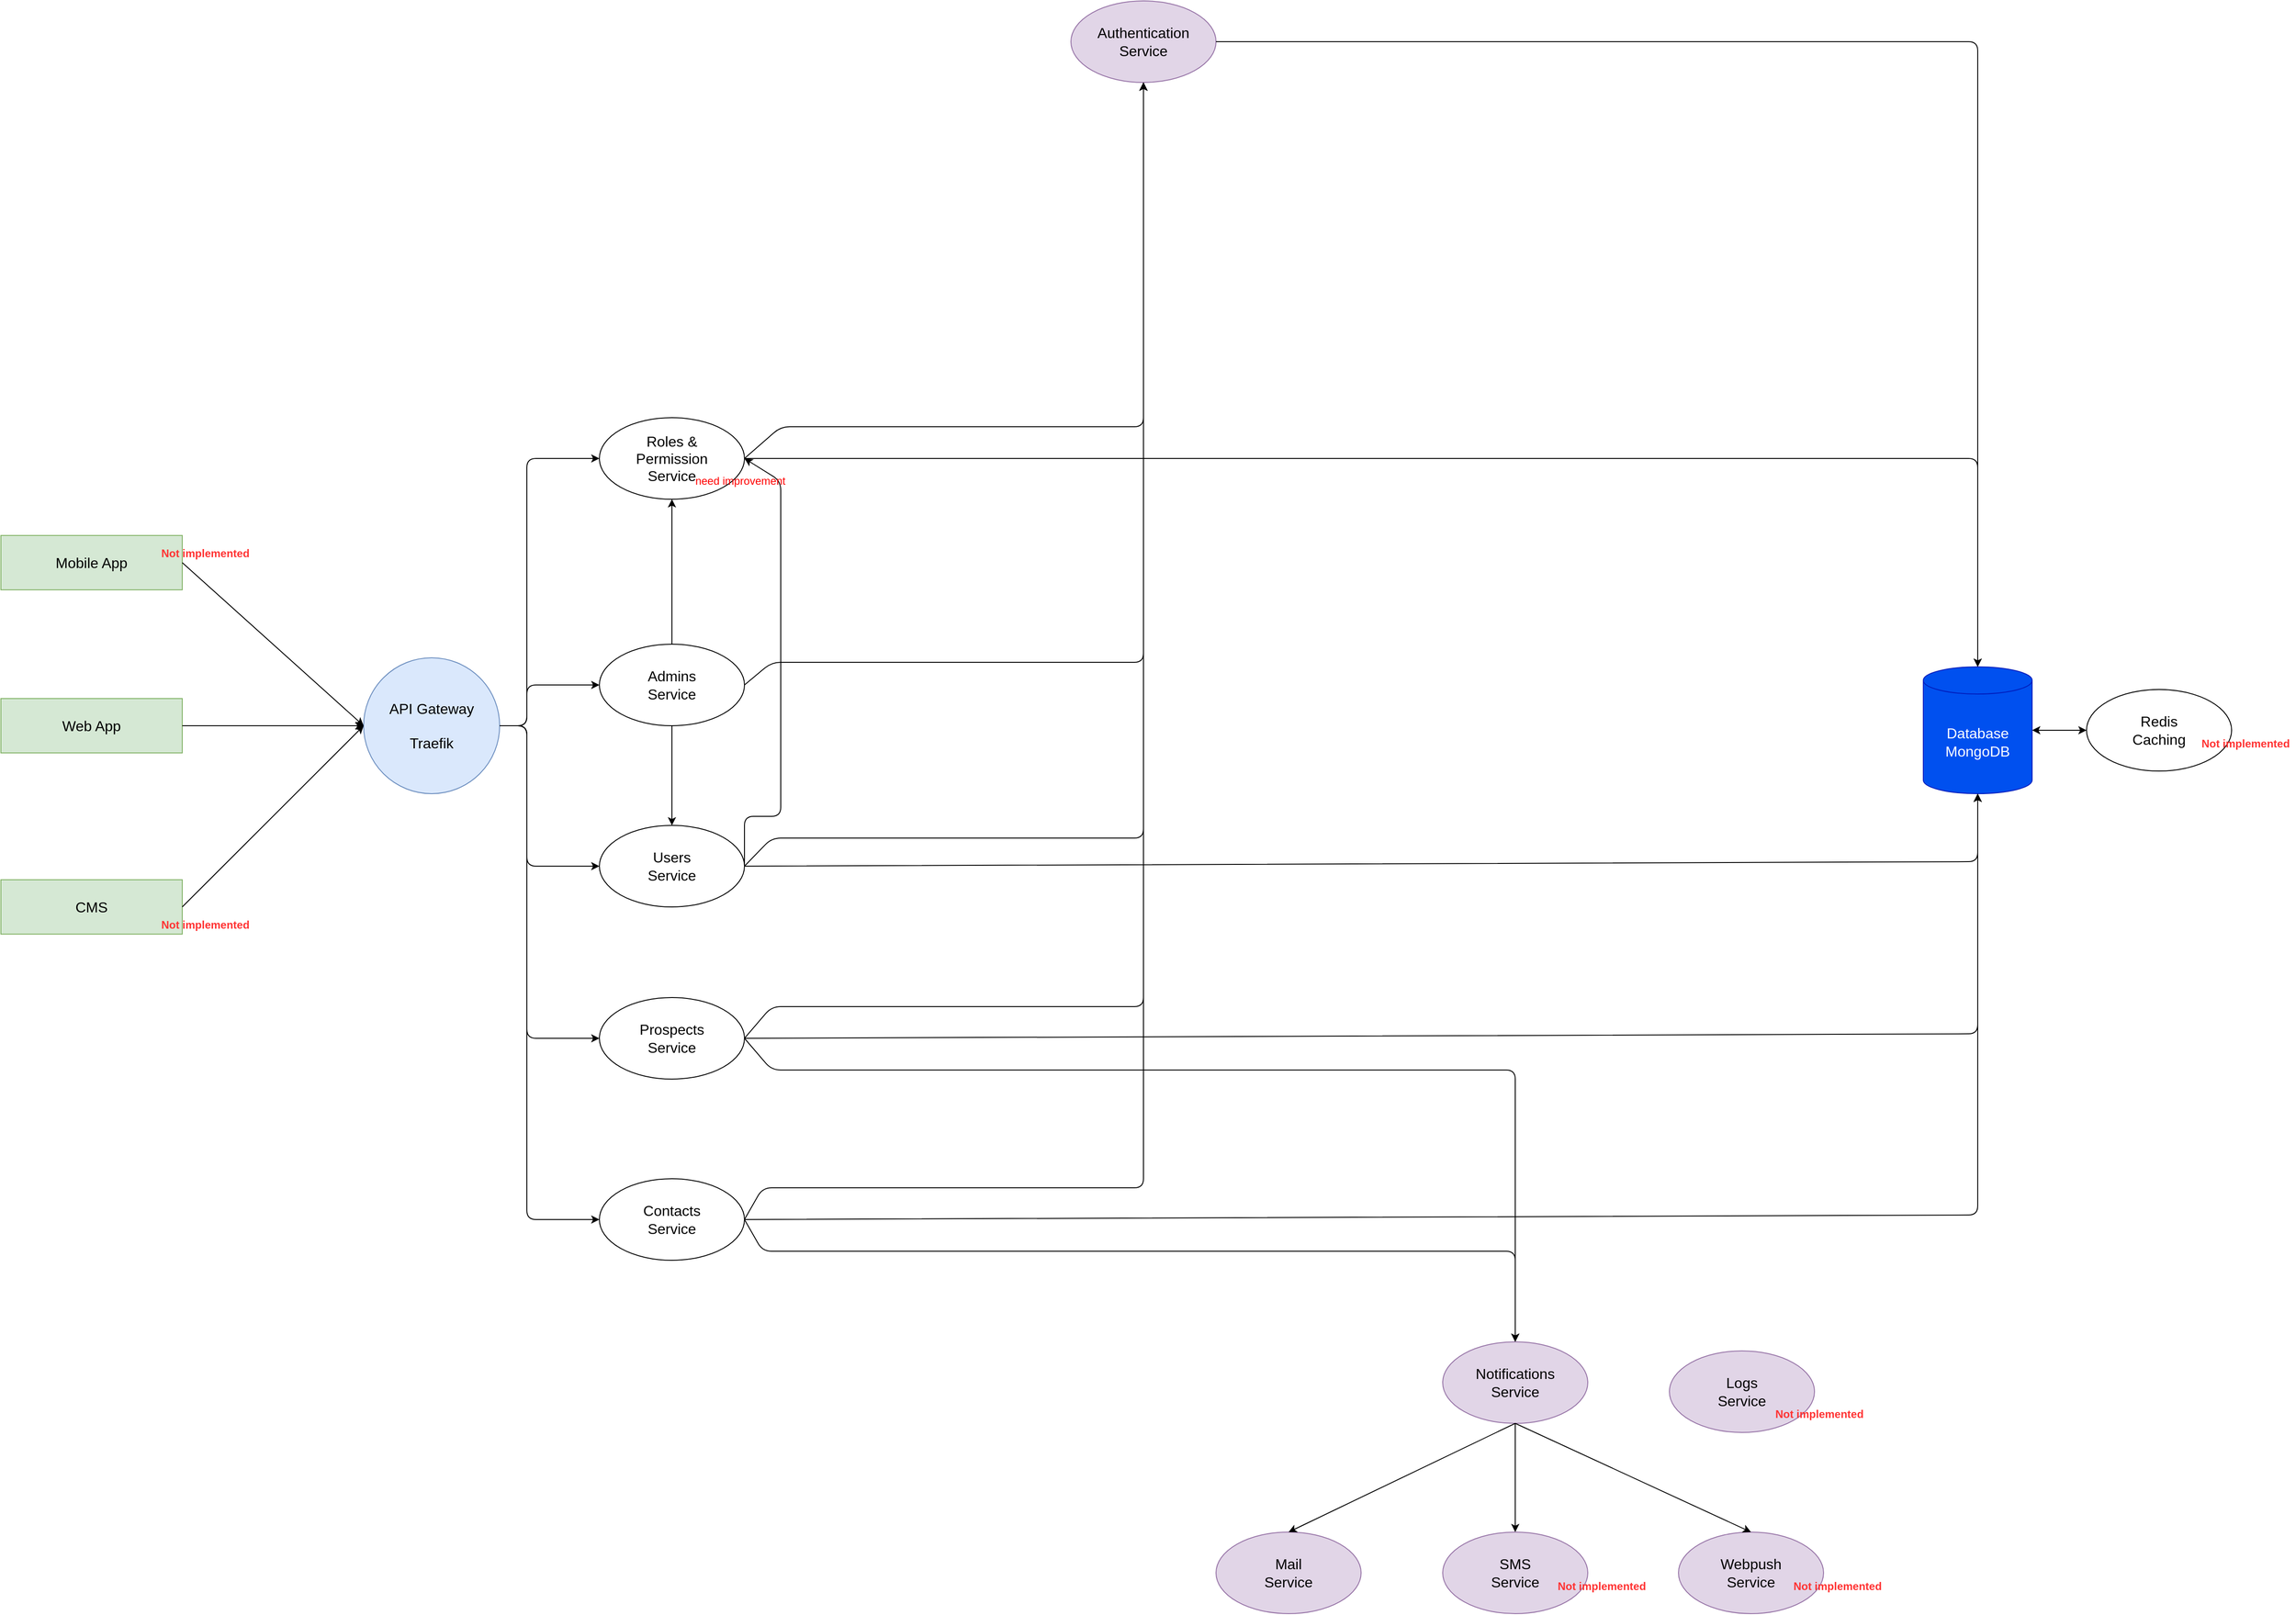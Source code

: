<mxfile version="14.4.3" type="github">
  <diagram id="5n-Q9Km4UJieLNkVHSz2" name="Page-1">
    <mxGraphModel dx="3472" dy="1840" grid="1" gridSize="10" guides="1" tooltips="1" connect="1" arrows="1" fold="1" page="1" pageScale="1" pageWidth="3300" pageHeight="2339" math="0" shadow="0">
      <root>
        <mxCell id="0" />
        <mxCell id="1" parent="0" />
        <mxCell id="XPhgFUxSdgJl5mHS8CTc-155" value="&lt;font style=&quot;font-size: 16px;&quot;&gt;Web App&lt;/font&gt;" style="rounded=0;whiteSpace=wrap;html=1;fillColor=#d5e8d4;strokeColor=#82b366;fontSize=16;" parent="1" vertex="1">
          <mxGeometry x="100" y="930" width="200" height="60" as="geometry" />
        </mxCell>
        <mxCell id="XPhgFUxSdgJl5mHS8CTc-156" value="&lt;font style=&quot;font-size: 16px;&quot;&gt;CMS&lt;/font&gt;" style="rounded=0;whiteSpace=wrap;html=1;fillColor=#d5e8d4;strokeColor=#82b366;fontSize=16;" parent="1" vertex="1">
          <mxGeometry x="100" y="1130" width="200" height="60" as="geometry" />
        </mxCell>
        <mxCell id="XPhgFUxSdgJl5mHS8CTc-159" value="&lt;font style=&quot;font-size: 16px;&quot;&gt;API Gateway&lt;br style=&quot;font-size: 16px;&quot;&gt;&lt;br style=&quot;font-size: 16px;&quot;&gt;Traefik&lt;/font&gt;" style="ellipse;whiteSpace=wrap;html=1;aspect=fixed;fillColor=#dae8fc;strokeColor=#6c8ebf;fontSize=16;" parent="1" vertex="1">
          <mxGeometry x="500" y="885" width="150" height="150" as="geometry" />
        </mxCell>
        <mxCell id="XPhgFUxSdgJl5mHS8CTc-161" value="" style="endArrow=classic;startArrow=none;html=1;exitX=1;exitY=0.5;exitDx=0;exitDy=0;entryX=0;entryY=0.5;entryDx=0;entryDy=0;fontSize=16;startFill=0;" parent="1" source="XPhgFUxSdgJl5mHS8CTc-156" target="XPhgFUxSdgJl5mHS8CTc-159" edge="1">
          <mxGeometry width="50" height="50" relative="1" as="geometry">
            <mxPoint x="600" y="1110" as="sourcePoint" />
            <mxPoint x="650" y="1060" as="targetPoint" />
          </mxGeometry>
        </mxCell>
        <mxCell id="XPhgFUxSdgJl5mHS8CTc-162" value="" style="endArrow=classic;startArrow=none;html=1;exitX=1;exitY=0.5;exitDx=0;exitDy=0;entryX=0;entryY=0.5;entryDx=0;entryDy=0;fontSize=16;startFill=0;" parent="1" source="XPhgFUxSdgJl5mHS8CTc-155" target="XPhgFUxSdgJl5mHS8CTc-159" edge="1">
          <mxGeometry width="50" height="50" relative="1" as="geometry">
            <mxPoint x="600" y="1110" as="sourcePoint" />
            <mxPoint x="530" y="920" as="targetPoint" />
          </mxGeometry>
        </mxCell>
        <mxCell id="XPhgFUxSdgJl5mHS8CTc-163" value="&lt;font style=&quot;font-size: 16px;&quot;&gt;Database&lt;br style=&quot;font-size: 16px;&quot;&gt;MongoDB&lt;/font&gt;" style="shape=cylinder3;whiteSpace=wrap;html=1;boundedLbl=1;backgroundOutline=1;size=15;fillColor=#0050ef;strokeColor=#001DBC;fontColor=#ffffff;fontSize=16;" parent="1" vertex="1">
          <mxGeometry x="2220" y="895" width="120" height="140" as="geometry" />
        </mxCell>
        <mxCell id="XPhgFUxSdgJl5mHS8CTc-166" value="&lt;font style=&quot;font-size: 16px;&quot;&gt;Authentication&lt;br style=&quot;font-size: 16px;&quot;&gt;Service&lt;/font&gt;" style="ellipse;whiteSpace=wrap;html=1;fillColor=#e1d5e7;strokeColor=#9673a6;fontSize=16;" parent="1" vertex="1">
          <mxGeometry x="1280" y="160" width="160" height="90" as="geometry" />
        </mxCell>
        <mxCell id="XPhgFUxSdgJl5mHS8CTc-167" value="&lt;font style=&quot;font-size: 16px;&quot;&gt;Prospects&lt;br style=&quot;font-size: 16px;&quot;&gt;Service&lt;/font&gt;" style="ellipse;whiteSpace=wrap;html=1;fontSize=16;" parent="1" vertex="1">
          <mxGeometry x="760" y="1260" width="160" height="90" as="geometry" />
        </mxCell>
        <mxCell id="XPhgFUxSdgJl5mHS8CTc-168" value="" style="endArrow=classic;startArrow=none;html=1;entryX=0;entryY=0.5;entryDx=0;entryDy=0;exitX=1;exitY=0.5;exitDx=0;exitDy=0;fontSize=16;startFill=0;" parent="1" source="XPhgFUxSdgJl5mHS8CTc-159" target="XPhgFUxSdgJl5mHS8CTc-167" edge="1">
          <mxGeometry width="50" height="50" relative="1" as="geometry">
            <mxPoint x="650" y="1270" as="sourcePoint" />
            <mxPoint x="700" y="1220" as="targetPoint" />
            <Array as="points">
              <mxPoint x="680" y="960" />
              <mxPoint x="680" y="1305" />
            </Array>
          </mxGeometry>
        </mxCell>
        <mxCell id="XPhgFUxSdgJl5mHS8CTc-170" value="" style="endArrow=classic;startArrow=none;html=1;exitX=1;exitY=0.5;exitDx=0;exitDy=0;entryX=0.5;entryY=1;entryDx=0;entryDy=0;fontSize=16;startFill=0;" parent="1" source="XPhgFUxSdgJl5mHS8CTc-167" target="XPhgFUxSdgJl5mHS8CTc-166" edge="1">
          <mxGeometry width="50" height="50" relative="1" as="geometry">
            <mxPoint x="1190" y="980" as="sourcePoint" />
            <mxPoint x="1240" y="930" as="targetPoint" />
            <Array as="points">
              <mxPoint x="950" y="1270" />
              <mxPoint x="1360" y="1270" />
            </Array>
          </mxGeometry>
        </mxCell>
        <mxCell id="XPhgFUxSdgJl5mHS8CTc-171" value="" style="endArrow=classic;startArrow=none;html=1;exitX=1;exitY=0.5;exitDx=0;exitDy=0;entryX=0.5;entryY=1;entryDx=0;entryDy=0;entryPerimeter=0;fontSize=16;startFill=0;" parent="1" source="XPhgFUxSdgJl5mHS8CTc-167" target="XPhgFUxSdgJl5mHS8CTc-163" edge="1">
          <mxGeometry width="50" height="50" relative="1" as="geometry">
            <mxPoint x="1210" y="1000" as="sourcePoint" />
            <mxPoint x="1260" y="950" as="targetPoint" />
            <Array as="points">
              <mxPoint x="2280" y="1300" />
            </Array>
          </mxGeometry>
        </mxCell>
        <mxCell id="XPhgFUxSdgJl5mHS8CTc-173" value="&lt;font style=&quot;font-size: 16px;&quot;&gt;Notifications&lt;br style=&quot;font-size: 16px;&quot;&gt;Service&lt;/font&gt;" style="ellipse;whiteSpace=wrap;html=1;fillColor=#e1d5e7;strokeColor=#9673a6;fontSize=16;" parent="1" vertex="1">
          <mxGeometry x="1690" y="1640" width="160" height="90" as="geometry" />
        </mxCell>
        <mxCell id="XPhgFUxSdgJl5mHS8CTc-174" value="" style="endArrow=classic;html=1;exitX=1;exitY=0.5;exitDx=0;exitDy=0;entryX=0.5;entryY=0;entryDx=0;entryDy=0;fontSize=16;" parent="1" source="XPhgFUxSdgJl5mHS8CTc-167" target="XPhgFUxSdgJl5mHS8CTc-173" edge="1">
          <mxGeometry width="50" height="50" relative="1" as="geometry">
            <mxPoint x="1040" y="1410" as="sourcePoint" />
            <mxPoint x="1090" y="1360" as="targetPoint" />
            <Array as="points">
              <mxPoint x="950" y="1340" />
              <mxPoint x="1770" y="1340" />
            </Array>
          </mxGeometry>
        </mxCell>
        <mxCell id="XPhgFUxSdgJl5mHS8CTc-175" value="&lt;font style=&quot;font-size: 16px;&quot;&gt;Mail&lt;br style=&quot;font-size: 16px;&quot;&gt;Service&lt;/font&gt;" style="ellipse;whiteSpace=wrap;html=1;fillColor=#e1d5e7;strokeColor=#9673a6;fontSize=16;" parent="1" vertex="1">
          <mxGeometry x="1440" y="1850" width="160" height="90" as="geometry" />
        </mxCell>
        <mxCell id="XPhgFUxSdgJl5mHS8CTc-176" value="&lt;font style=&quot;font-size: 16px;&quot;&gt;SMS&lt;br style=&quot;font-size: 16px;&quot;&gt;Service&lt;/font&gt;" style="ellipse;whiteSpace=wrap;html=1;fillColor=#e1d5e7;strokeColor=#9673a6;fontSize=16;" parent="1" vertex="1">
          <mxGeometry x="1690" y="1850" width="160" height="90" as="geometry" />
        </mxCell>
        <mxCell id="XPhgFUxSdgJl5mHS8CTc-177" value="&lt;font style=&quot;font-size: 16px;&quot;&gt;Webpush&lt;br style=&quot;font-size: 16px;&quot;&gt;Service&lt;/font&gt;" style="ellipse;whiteSpace=wrap;html=1;fillColor=#e1d5e7;strokeColor=#9673a6;fontSize=16;" parent="1" vertex="1">
          <mxGeometry x="1950" y="1850" width="160" height="90" as="geometry" />
        </mxCell>
        <mxCell id="XPhgFUxSdgJl5mHS8CTc-178" value="" style="endArrow=classic;html=1;exitX=0.5;exitY=1;exitDx=0;exitDy=0;entryX=0.5;entryY=0;entryDx=0;entryDy=0;fontSize=16;" parent="1" source="XPhgFUxSdgJl5mHS8CTc-173" target="XPhgFUxSdgJl5mHS8CTc-175" edge="1">
          <mxGeometry width="50" height="50" relative="1" as="geometry">
            <mxPoint x="1190" y="1580" as="sourcePoint" />
            <mxPoint x="1240" y="1530" as="targetPoint" />
          </mxGeometry>
        </mxCell>
        <mxCell id="XPhgFUxSdgJl5mHS8CTc-179" value="" style="endArrow=classic;html=1;entryX=0.5;entryY=0;entryDx=0;entryDy=0;exitX=0.5;exitY=1;exitDx=0;exitDy=0;fontSize=16;" parent="1" source="XPhgFUxSdgJl5mHS8CTc-173" target="XPhgFUxSdgJl5mHS8CTc-176" edge="1">
          <mxGeometry width="50" height="50" relative="1" as="geometry">
            <mxPoint x="1560" y="1590" as="sourcePoint" />
            <mxPoint x="1110" y="1630" as="targetPoint" />
          </mxGeometry>
        </mxCell>
        <mxCell id="XPhgFUxSdgJl5mHS8CTc-180" value="" style="endArrow=classic;html=1;exitX=0.5;exitY=1;exitDx=0;exitDy=0;entryX=0.5;entryY=0;entryDx=0;entryDy=0;fontSize=16;" parent="1" source="XPhgFUxSdgJl5mHS8CTc-173" target="XPhgFUxSdgJl5mHS8CTc-177" edge="1">
          <mxGeometry width="50" height="50" relative="1" as="geometry">
            <mxPoint x="1630" y="1580" as="sourcePoint" />
            <mxPoint x="1680" y="1530" as="targetPoint" />
          </mxGeometry>
        </mxCell>
        <mxCell id="XPhgFUxSdgJl5mHS8CTc-182" value="&lt;font style=&quot;font-size: 16px;&quot;&gt;Contacts&lt;br style=&quot;font-size: 16px;&quot;&gt;Service&lt;/font&gt;" style="ellipse;whiteSpace=wrap;html=1;fontSize=16;" parent="1" vertex="1">
          <mxGeometry x="760" y="1460" width="160" height="90" as="geometry" />
        </mxCell>
        <mxCell id="XPhgFUxSdgJl5mHS8CTc-183" value="&lt;font style=&quot;font-size: 16px;&quot;&gt;Mobile App&lt;br style=&quot;font-size: 16px;&quot;&gt;&lt;/font&gt;" style="rounded=0;whiteSpace=wrap;html=1;fillColor=#d5e8d4;strokeColor=#82b366;fontSize=16;" parent="1" vertex="1">
          <mxGeometry x="100" y="750" width="200" height="60" as="geometry" />
        </mxCell>
        <mxCell id="XPhgFUxSdgJl5mHS8CTc-184" value="" style="endArrow=classic;startArrow=none;html=1;exitX=1;exitY=0.5;exitDx=0;exitDy=0;entryX=0;entryY=0.5;entryDx=0;entryDy=0;fontSize=16;startFill=0;" parent="1" source="XPhgFUxSdgJl5mHS8CTc-183" target="XPhgFUxSdgJl5mHS8CTc-159" edge="1">
          <mxGeometry width="50" height="50" relative="1" as="geometry">
            <mxPoint x="790" y="1050" as="sourcePoint" />
            <mxPoint x="500" y="960" as="targetPoint" />
          </mxGeometry>
        </mxCell>
        <mxCell id="XPhgFUxSdgJl5mHS8CTc-190" value="" style="endArrow=classic;startArrow=none;html=1;entryX=0;entryY=0.5;entryDx=0;entryDy=0;exitX=1;exitY=0.5;exitDx=0;exitDy=0;fontSize=16;startFill=0;" parent="1" source="XPhgFUxSdgJl5mHS8CTc-159" target="XPhgFUxSdgJl5mHS8CTc-182" edge="1">
          <mxGeometry width="50" height="50" relative="1" as="geometry">
            <mxPoint x="660" y="970" as="sourcePoint" />
            <mxPoint x="1090" y="1150" as="targetPoint" />
            <Array as="points">
              <mxPoint x="680" y="960" />
              <mxPoint x="680" y="1505" />
            </Array>
          </mxGeometry>
        </mxCell>
        <mxCell id="XPhgFUxSdgJl5mHS8CTc-191" value="" style="endArrow=classic;startArrow=none;html=1;exitX=1;exitY=0.5;exitDx=0;exitDy=0;entryX=0.5;entryY=1;entryDx=0;entryDy=0;entryPerimeter=0;fontSize=16;startFill=0;" parent="1" source="XPhgFUxSdgJl5mHS8CTc-182" target="XPhgFUxSdgJl5mHS8CTc-163" edge="1">
          <mxGeometry width="50" height="50" relative="1" as="geometry">
            <mxPoint x="940" y="1160" as="sourcePoint" />
            <mxPoint x="990" y="1110" as="targetPoint" />
            <Array as="points">
              <mxPoint x="2280" y="1500" />
            </Array>
          </mxGeometry>
        </mxCell>
        <mxCell id="XPhgFUxSdgJl5mHS8CTc-192" value="" style="endArrow=classic;startArrow=none;html=1;entryX=0.5;entryY=1;entryDx=0;entryDy=0;exitX=1;exitY=0.5;exitDx=0;exitDy=0;fontSize=16;startFill=0;" parent="1" source="XPhgFUxSdgJl5mHS8CTc-182" target="XPhgFUxSdgJl5mHS8CTc-166" edge="1">
          <mxGeometry width="50" height="50" relative="1" as="geometry">
            <mxPoint x="330" y="1340" as="sourcePoint" />
            <mxPoint x="980" y="810" as="targetPoint" />
            <Array as="points">
              <mxPoint x="940" y="1470" />
              <mxPoint x="1360" y="1470" />
            </Array>
          </mxGeometry>
        </mxCell>
        <mxCell id="XPhgFUxSdgJl5mHS8CTc-193" value="" style="endArrow=classic;html=1;exitX=1;exitY=0.5;exitDx=0;exitDy=0;entryX=0.5;entryY=0;entryDx=0;entryDy=0;fontSize=16;" parent="1" source="XPhgFUxSdgJl5mHS8CTc-182" target="XPhgFUxSdgJl5mHS8CTc-173" edge="1">
          <mxGeometry width="50" height="50" relative="1" as="geometry">
            <mxPoint x="1040" y="1260" as="sourcePoint" />
            <mxPoint x="1090" y="1210" as="targetPoint" />
            <Array as="points">
              <mxPoint x="940" y="1540" />
              <mxPoint x="1770" y="1540" />
            </Array>
          </mxGeometry>
        </mxCell>
        <mxCell id="nYNfWfQpq2BYYP_-CXCS-1" value="&lt;font style=&quot;font-size: 16px&quot;&gt;Roles &amp;amp;&lt;br&gt;Permission&lt;br style=&quot;font-size: 16px&quot;&gt;Service&lt;/font&gt;" style="ellipse;whiteSpace=wrap;html=1;fontSize=16;" parent="1" vertex="1">
          <mxGeometry x="760" y="620" width="160" height="90" as="geometry" />
        </mxCell>
        <mxCell id="o5t345xqh6htoi6Q9Kq--1" value="&lt;font style=&quot;font-size: 16px&quot;&gt;Admins&lt;br style=&quot;font-size: 16px&quot;&gt;Service&lt;/font&gt;" style="ellipse;whiteSpace=wrap;html=1;fontSize=16;" parent="1" vertex="1">
          <mxGeometry x="760" y="870" width="160" height="90" as="geometry" />
        </mxCell>
        <mxCell id="o5t345xqh6htoi6Q9Kq--2" value="&lt;font style=&quot;font-size: 16px&quot;&gt;Users&lt;br style=&quot;font-size: 16px&quot;&gt;Service&lt;/font&gt;" style="ellipse;whiteSpace=wrap;html=1;fontSize=16;" parent="1" vertex="1">
          <mxGeometry x="760" y="1070" width="160" height="90" as="geometry" />
        </mxCell>
        <mxCell id="o5t345xqh6htoi6Q9Kq--4" value="" style="endArrow=classic;html=1;exitX=0.5;exitY=1;exitDx=0;exitDy=0;entryX=0.5;entryY=0;entryDx=0;entryDy=0;" parent="1" source="o5t345xqh6htoi6Q9Kq--1" target="o5t345xqh6htoi6Q9Kq--2" edge="1">
          <mxGeometry width="50" height="50" relative="1" as="geometry">
            <mxPoint x="1420" y="1190" as="sourcePoint" />
            <mxPoint x="1470" y="1140" as="targetPoint" />
          </mxGeometry>
        </mxCell>
        <mxCell id="o5t345xqh6htoi6Q9Kq--5" value="" style="endArrow=classic;startArrow=none;html=1;entryX=0.5;entryY=1;entryDx=0;entryDy=0;entryPerimeter=0;exitX=1;exitY=0.5;exitDx=0;exitDy=0;startFill=0;" parent="1" source="o5t345xqh6htoi6Q9Kq--2" target="XPhgFUxSdgJl5mHS8CTc-163" edge="1">
          <mxGeometry width="50" height="50" relative="1" as="geometry">
            <mxPoint x="1880" y="1310" as="sourcePoint" />
            <mxPoint x="1470" y="1140" as="targetPoint" />
            <Array as="points">
              <mxPoint x="2280" y="1110" />
            </Array>
          </mxGeometry>
        </mxCell>
        <mxCell id="o5t345xqh6htoi6Q9Kq--6" value="" style="endArrow=classic;startArrow=none;html=1;exitX=1;exitY=0.5;exitDx=0;exitDy=0;entryX=0;entryY=0.5;entryDx=0;entryDy=0;startFill=0;" parent="1" source="XPhgFUxSdgJl5mHS8CTc-159" target="o5t345xqh6htoi6Q9Kq--1" edge="1">
          <mxGeometry width="50" height="50" relative="1" as="geometry">
            <mxPoint x="1460" y="1160" as="sourcePoint" />
            <mxPoint x="1510" y="1110" as="targetPoint" />
            <Array as="points">
              <mxPoint x="680" y="960" />
              <mxPoint x="680" y="915" />
            </Array>
          </mxGeometry>
        </mxCell>
        <mxCell id="o5t345xqh6htoi6Q9Kq--8" value="" style="endArrow=classic;startArrow=none;html=1;exitX=1;exitY=0.5;exitDx=0;exitDy=0;entryX=0;entryY=0.5;entryDx=0;entryDy=0;startFill=0;" parent="1" source="XPhgFUxSdgJl5mHS8CTc-159" target="o5t345xqh6htoi6Q9Kq--2" edge="1">
          <mxGeometry width="50" height="50" relative="1" as="geometry">
            <mxPoint x="1030" y="1170" as="sourcePoint" />
            <mxPoint x="1080" y="1120" as="targetPoint" />
            <Array as="points">
              <mxPoint x="680" y="960" />
              <mxPoint x="680" y="1115" />
            </Array>
          </mxGeometry>
        </mxCell>
        <mxCell id="o5t345xqh6htoi6Q9Kq--13" value="&lt;b&gt;&lt;font color=&quot;#ff3333&quot;&gt;Not implemented&lt;/font&gt;&lt;/b&gt;" style="text;html=1;align=center;verticalAlign=middle;resizable=0;points=[];autosize=1;" parent="1" vertex="1">
          <mxGeometry x="1810" y="1900" width="110" height="20" as="geometry" />
        </mxCell>
        <mxCell id="o5t345xqh6htoi6Q9Kq--14" value="&lt;b&gt;&lt;font color=&quot;#ff3333&quot;&gt;Not implemented&lt;/font&gt;&lt;/b&gt;" style="text;html=1;align=center;verticalAlign=middle;resizable=0;points=[];autosize=1;" parent="1" vertex="1">
          <mxGeometry x="2070" y="1900" width="110" height="20" as="geometry" />
        </mxCell>
        <mxCell id="o5t345xqh6htoi6Q9Kq--15" value="&lt;b&gt;&lt;font color=&quot;#ff3333&quot;&gt;Not implemented&lt;/font&gt;&lt;/b&gt;" style="text;html=1;align=center;verticalAlign=middle;resizable=0;points=[];autosize=1;" parent="1" vertex="1">
          <mxGeometry x="270" y="1170" width="110" height="20" as="geometry" />
        </mxCell>
        <mxCell id="o5t345xqh6htoi6Q9Kq--16" value="&lt;b&gt;&lt;font color=&quot;#ff3333&quot;&gt;Not implemented&lt;/font&gt;&lt;/b&gt;" style="text;html=1;align=center;verticalAlign=middle;resizable=0;points=[];autosize=1;" parent="1" vertex="1">
          <mxGeometry x="270" y="760" width="110" height="20" as="geometry" />
        </mxCell>
        <mxCell id="o5t345xqh6htoi6Q9Kq--19" value="Redis&lt;br&gt;Caching" style="ellipse;whiteSpace=wrap;html=1;fontSize=16;" parent="1" vertex="1">
          <mxGeometry x="2400" y="920" width="160" height="90" as="geometry" />
        </mxCell>
        <mxCell id="o5t345xqh6htoi6Q9Kq--20" value="" style="endArrow=classic;startArrow=classic;html=1;exitX=1;exitY=0.5;exitDx=0;exitDy=0;exitPerimeter=0;entryX=0;entryY=0.5;entryDx=0;entryDy=0;" parent="1" source="XPhgFUxSdgJl5mHS8CTc-163" target="o5t345xqh6htoi6Q9Kq--19" edge="1">
          <mxGeometry width="50" height="50" relative="1" as="geometry">
            <mxPoint x="2520" y="950" as="sourcePoint" />
            <mxPoint x="2570" y="900" as="targetPoint" />
          </mxGeometry>
        </mxCell>
        <mxCell id="o5t345xqh6htoi6Q9Kq--21" value="&lt;b&gt;&lt;font color=&quot;#ff3333&quot;&gt;Not implemented&lt;/font&gt;&lt;/b&gt;" style="text;html=1;align=center;verticalAlign=middle;resizable=0;points=[];autosize=1;" parent="1" vertex="1">
          <mxGeometry x="2520" y="970" width="110" height="20" as="geometry" />
        </mxCell>
        <mxCell id="BdWQ3dxMOT-940gH8wM--1" value="" style="endArrow=classic;startArrow=none;html=1;startFill=0;exitX=0.5;exitY=0;exitDx=0;exitDy=0;" parent="1" source="o5t345xqh6htoi6Q9Kq--1" edge="1">
          <mxGeometry width="50" height="50" relative="1" as="geometry">
            <mxPoint x="920" y="910" as="sourcePoint" />
            <mxPoint x="840" y="710" as="targetPoint" />
            <Array as="points">
              <mxPoint x="840" y="770" />
            </Array>
          </mxGeometry>
        </mxCell>
        <mxCell id="BdWQ3dxMOT-940gH8wM--2" value="" style="endArrow=classic;startArrow=none;html=1;exitX=1;exitY=0.5;exitDx=0;exitDy=0;startFill=0;entryX=1;entryY=0.5;entryDx=0;entryDy=0;" parent="1" source="o5t345xqh6htoi6Q9Kq--2" target="nYNfWfQpq2BYYP_-CXCS-1" edge="1">
          <mxGeometry width="50" height="50" relative="1" as="geometry">
            <mxPoint x="1340" y="730" as="sourcePoint" />
            <mxPoint x="1280" y="310" as="targetPoint" />
            <Array as="points">
              <mxPoint x="920" y="1060" />
              <mxPoint x="960" y="1060" />
              <mxPoint x="960" y="690" />
            </Array>
          </mxGeometry>
        </mxCell>
        <mxCell id="HyhClN3A_PucgApUfUjN-1" value="" style="endArrow=classic;html=1;exitX=1;exitY=0.5;exitDx=0;exitDy=0;entryX=0.5;entryY=1;entryDx=0;entryDy=0;startArrow=none;startFill=0;" parent="1" source="o5t345xqh6htoi6Q9Kq--2" target="XPhgFUxSdgJl5mHS8CTc-166" edge="1">
          <mxGeometry width="50" height="50" relative="1" as="geometry">
            <mxPoint x="1120" y="960" as="sourcePoint" />
            <mxPoint x="1170" y="910" as="targetPoint" />
            <Array as="points">
              <mxPoint x="950" y="1084" />
              <mxPoint x="1360" y="1084" />
            </Array>
          </mxGeometry>
        </mxCell>
        <mxCell id="tQ3KvmpyxeiGOm2Mb360-1" value="" style="endArrow=classic;html=1;exitX=1;exitY=0.5;exitDx=0;exitDy=0;entryX=0.5;entryY=0;entryDx=0;entryDy=0;entryPerimeter=0;" parent="1" source="XPhgFUxSdgJl5mHS8CTc-166" target="XPhgFUxSdgJl5mHS8CTc-163" edge="1">
          <mxGeometry width="50" height="50" relative="1" as="geometry">
            <mxPoint x="1890" y="700" as="sourcePoint" />
            <mxPoint x="1940" y="650" as="targetPoint" />
            <Array as="points">
              <mxPoint x="2280" y="205" />
            </Array>
          </mxGeometry>
        </mxCell>
        <mxCell id="bIBT-U9pfjOBtdSe517i-1" value="" style="endArrow=classic;html=1;exitX=1;exitY=0.5;exitDx=0;exitDy=0;entryX=0.5;entryY=1;entryDx=0;entryDy=0;" parent="1" source="nYNfWfQpq2BYYP_-CXCS-1" target="XPhgFUxSdgJl5mHS8CTc-166" edge="1">
          <mxGeometry width="50" height="50" relative="1" as="geometry">
            <mxPoint x="1450" y="520" as="sourcePoint" />
            <mxPoint x="1300" y="620" as="targetPoint" />
            <Array as="points">
              <mxPoint x="960" y="630" />
              <mxPoint x="1360" y="630" />
            </Array>
          </mxGeometry>
        </mxCell>
        <mxCell id="bIBT-U9pfjOBtdSe517i-2" value="" style="endArrow=classic;html=1;exitX=1;exitY=0.5;exitDx=0;exitDy=0;entryX=0.5;entryY=0;entryDx=0;entryDy=0;entryPerimeter=0;" parent="1" source="nYNfWfQpq2BYYP_-CXCS-1" target="XPhgFUxSdgJl5mHS8CTc-163" edge="1">
          <mxGeometry width="50" height="50" relative="1" as="geometry">
            <mxPoint x="1690" y="600" as="sourcePoint" />
            <mxPoint x="1740" y="550" as="targetPoint" />
            <Array as="points">
              <mxPoint x="2280" y="665" />
            </Array>
          </mxGeometry>
        </mxCell>
        <mxCell id="kFsV82erfkTMYHf6IbA2-1" value="" style="endArrow=classic;html=1;exitX=1;exitY=0.5;exitDx=0;exitDy=0;entryX=0.5;entryY=1;entryDx=0;entryDy=0;" parent="1" source="o5t345xqh6htoi6Q9Kq--1" target="XPhgFUxSdgJl5mHS8CTc-166" edge="1">
          <mxGeometry width="50" height="50" relative="1" as="geometry">
            <mxPoint x="1420" y="980" as="sourcePoint" />
            <mxPoint x="1470" y="930" as="targetPoint" />
            <Array as="points">
              <mxPoint x="950" y="890" />
              <mxPoint x="1050" y="890" />
              <mxPoint x="1360" y="890" />
            </Array>
          </mxGeometry>
        </mxCell>
        <mxCell id="g_RRyhpu5wVXLo7TT_2d-1" value="&lt;font style=&quot;font-size: 16px&quot;&gt;Logs&lt;br style=&quot;font-size: 16px&quot;&gt;Service&lt;/font&gt;" style="ellipse;whiteSpace=wrap;html=1;fillColor=#e1d5e7;strokeColor=#9673a6;fontSize=16;" parent="1" vertex="1">
          <mxGeometry x="1940" y="1650" width="160" height="90" as="geometry" />
        </mxCell>
        <mxCell id="g_RRyhpu5wVXLo7TT_2d-2" value="&lt;b&gt;&lt;font color=&quot;#ff3333&quot;&gt;Not implemented&lt;/font&gt;&lt;/b&gt;" style="text;html=1;align=center;verticalAlign=middle;resizable=0;points=[];autosize=1;" parent="1" vertex="1">
          <mxGeometry x="2050" y="1710" width="110" height="20" as="geometry" />
        </mxCell>
        <mxCell id="Y88JBLWLOa9Egrb2abIy-1" value="&lt;font color=&quot;#ff0000&quot;&gt;need improvement&lt;/font&gt;" style="text;html=1;align=center;verticalAlign=middle;resizable=0;points=[];autosize=1;" parent="1" vertex="1">
          <mxGeometry x="860" y="680" width="110" height="20" as="geometry" />
        </mxCell>
        <mxCell id="viHQmFYoZ_EekoUSks6P-1" value="" style="endArrow=classic;html=1;exitX=1;exitY=0.5;exitDx=0;exitDy=0;entryX=0;entryY=0.5;entryDx=0;entryDy=0;" parent="1" source="XPhgFUxSdgJl5mHS8CTc-159" target="nYNfWfQpq2BYYP_-CXCS-1" edge="1">
          <mxGeometry width="50" height="50" relative="1" as="geometry">
            <mxPoint x="1060" y="890" as="sourcePoint" />
            <mxPoint x="1110" y="840" as="targetPoint" />
            <Array as="points">
              <mxPoint x="680" y="960" />
              <mxPoint x="680" y="665" />
            </Array>
          </mxGeometry>
        </mxCell>
      </root>
    </mxGraphModel>
  </diagram>
</mxfile>
